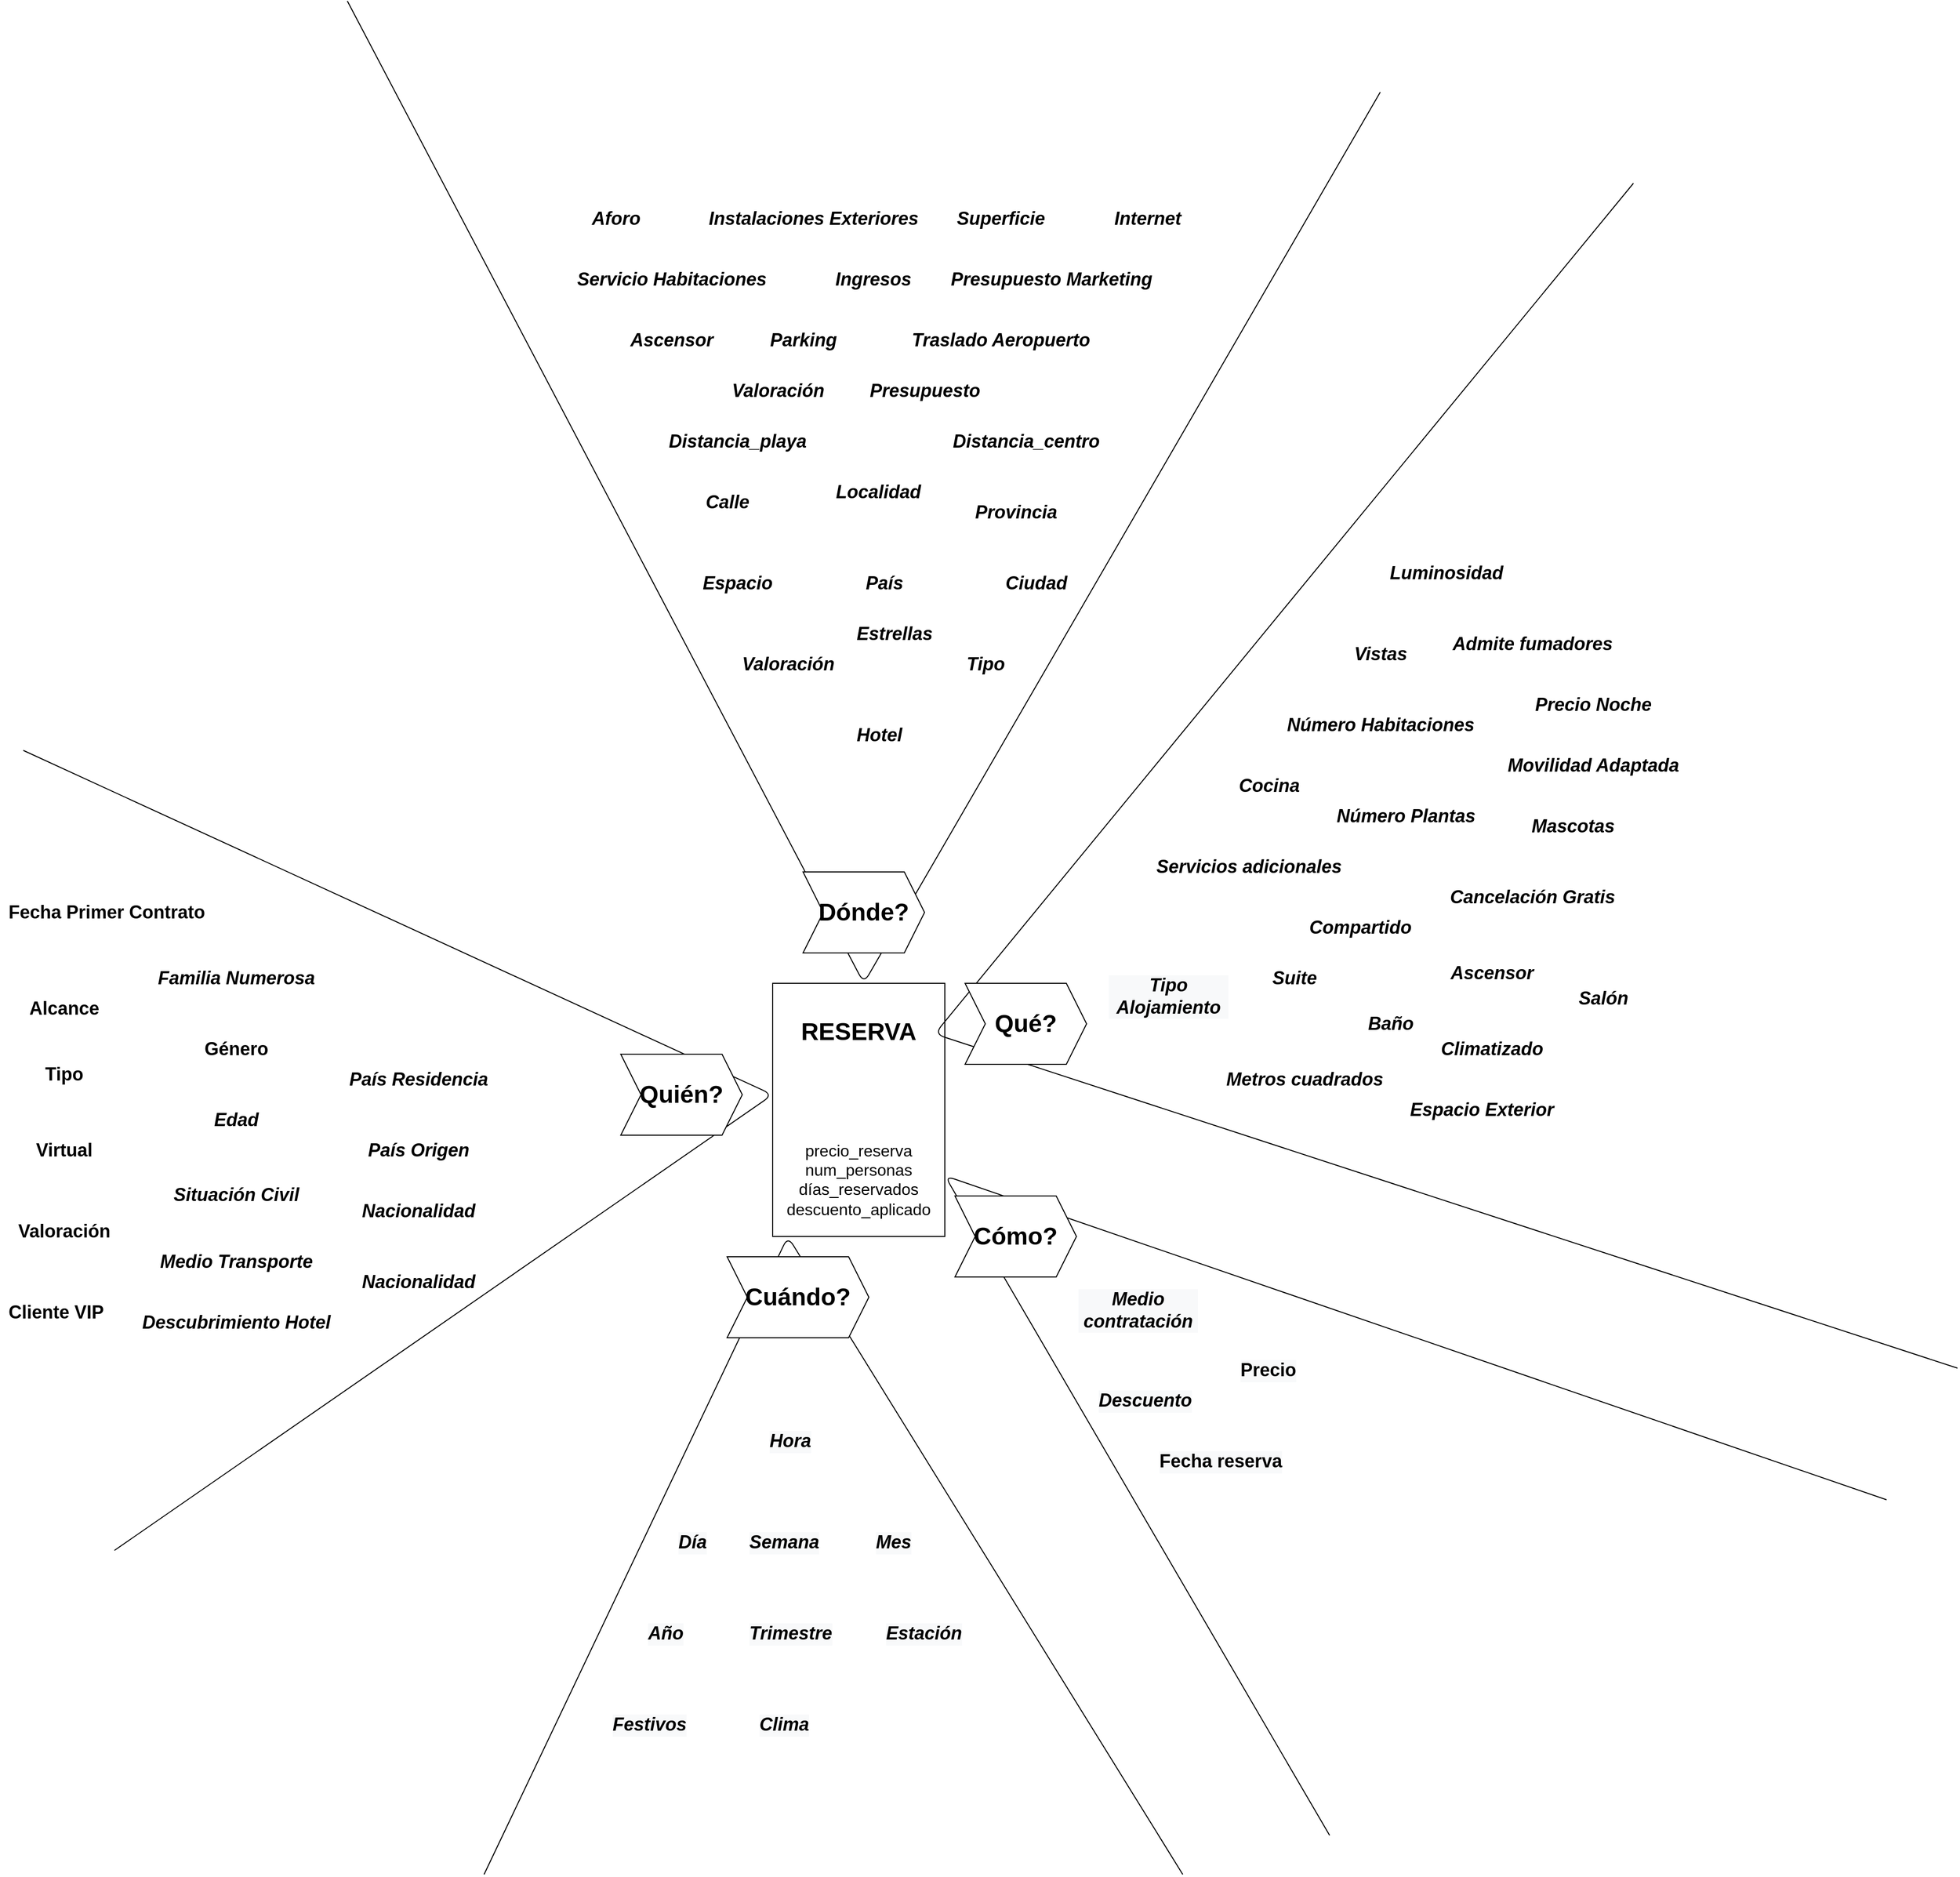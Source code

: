 <mxfile version="14.4.3" type="google"><diagram id="kAvsdeTJUNGIavybdQZy" name="Page-1"><mxGraphModel dx="3769" dy="2293" grid="1" gridSize="10" guides="1" tooltips="1" connect="1" arrows="1" fold="1" page="1" pageScale="1" pageWidth="827" pageHeight="1169" math="0" shadow="0"><root><mxCell id="0"/><mxCell id="1" parent="0"/><mxCell id="UvI_xZMXChz2GxHjHikw-1" value="&lt;h1&gt;RESERVA&lt;/h1&gt;&lt;div style=&quot;font-size: 16px&quot;&gt;&lt;br&gt;&lt;/div&gt;&lt;div style=&quot;font-size: 16px&quot;&gt;&lt;br&gt;&lt;/div&gt;&lt;div style=&quot;font-size: 16px&quot;&gt;&lt;br&gt;&lt;/div&gt;&lt;div style=&quot;font-size: 16px&quot;&gt;&lt;br&gt;&lt;/div&gt;&lt;div style=&quot;font-size: 16px&quot;&gt;precio_reserva&lt;/div&gt;&lt;div style=&quot;font-size: 16px&quot;&gt;num_personas&lt;/div&gt;&lt;div style=&quot;font-size: 16px&quot;&gt;días_reservados&lt;/div&gt;&lt;div style=&quot;font-size: 16px&quot;&gt;&lt;span&gt;descuento_aplicado&lt;/span&gt;&lt;br&gt;&lt;/div&gt;" style="rounded=0;whiteSpace=wrap;html=1;" parent="1" vertex="1"><mxGeometry x="350" y="350" width="170" height="250" as="geometry"/></mxCell><mxCell id="UvI_xZMXChz2GxHjHikw-2" value="" style="endArrow=none;html=1;" parent="1" edge="1"><mxGeometry width="50" height="50" relative="1" as="geometry"><mxPoint x="1520" y="730" as="sourcePoint"/><mxPoint x="1200" y="-440" as="targetPoint"/><Array as="points"><mxPoint x="510" y="400"/></Array></mxGeometry></mxCell><mxCell id="UvI_xZMXChz2GxHjHikw-5" value="&lt;h1&gt;Qué?&lt;/h1&gt;" style="shape=step;perimeter=stepPerimeter;whiteSpace=wrap;html=1;fixedSize=1;" parent="1" vertex="1"><mxGeometry x="540" y="350" width="120" height="80" as="geometry"/></mxCell><mxCell id="UvI_xZMXChz2GxHjHikw-10" value="" style="endArrow=none;html=1;" parent="1" edge="1"><mxGeometry width="50" height="50" relative="1" as="geometry"><mxPoint x="950" y="-530" as="sourcePoint"/><mxPoint x="-70" y="-620" as="targetPoint"/><Array as="points"><mxPoint x="440" y="350"/></Array></mxGeometry></mxCell><mxCell id="UvI_xZMXChz2GxHjHikw-12" value="&lt;h1&gt;Dónde?&lt;/h1&gt;" style="shape=step;perimeter=stepPerimeter;whiteSpace=wrap;html=1;fixedSize=1;" parent="1" vertex="1"><mxGeometry x="380" y="240" width="120" height="80" as="geometry"/></mxCell><mxCell id="UvI_xZMXChz2GxHjHikw-14" value="&lt;h2&gt;&lt;i&gt;Hotel&lt;/i&gt;&lt;/h2&gt;" style="text;html=1;align=center;verticalAlign=middle;resizable=0;points=[];autosize=1;" parent="1" vertex="1"><mxGeometry x="425" y="80" width="60" height="50" as="geometry"/></mxCell><mxCell id="UvI_xZMXChz2GxHjHikw-15" value="&lt;h2&gt;&lt;i&gt;País&lt;/i&gt;&lt;/h2&gt;" style="text;html=1;align=center;verticalAlign=middle;resizable=0;points=[];autosize=1;" parent="1" vertex="1"><mxGeometry x="435" y="-70" width="50" height="50" as="geometry"/></mxCell><mxCell id="UvI_xZMXChz2GxHjHikw-16" value="&lt;h2&gt;&lt;i&gt;Espacio&lt;/i&gt;&lt;/h2&gt;" style="text;html=1;align=center;verticalAlign=middle;resizable=0;points=[];autosize=1;" parent="1" vertex="1"><mxGeometry x="275" y="-70" width="80" height="50" as="geometry"/></mxCell><mxCell id="UvI_xZMXChz2GxHjHikw-17" value="&lt;h2&gt;&lt;i&gt;Distancia_playa&lt;/i&gt;&lt;/h2&gt;" style="text;html=1;align=center;verticalAlign=middle;resizable=0;points=[];autosize=1;" parent="1" vertex="1"><mxGeometry x="240" y="-210" width="150" height="50" as="geometry"/></mxCell><mxCell id="UvI_xZMXChz2GxHjHikw-18" value="&lt;h2&gt;&lt;i&gt;Distancia_centro&lt;/i&gt;&lt;/h2&gt;" style="text;html=1;align=center;verticalAlign=middle;resizable=0;points=[];autosize=1;" parent="1" vertex="1"><mxGeometry x="520" y="-210" width="160" height="50" as="geometry"/></mxCell><mxCell id="UvI_xZMXChz2GxHjHikw-20" value="&lt;h2&gt;&lt;i&gt;Valoración&lt;/i&gt;&lt;/h2&gt;" style="text;html=1;align=center;verticalAlign=middle;resizable=0;points=[];autosize=1;" parent="1" vertex="1"><mxGeometry x="310" y="10" width="110" height="50" as="geometry"/></mxCell><mxCell id="UvI_xZMXChz2GxHjHikw-22" value="&lt;h2&gt;&lt;i&gt;Tipo&lt;/i&gt;&lt;/h2&gt;" style="text;html=1;align=center;verticalAlign=middle;resizable=0;points=[];autosize=1;" parent="1" vertex="1"><mxGeometry x="535" y="10" width="50" height="50" as="geometry"/></mxCell><mxCell id="UvI_xZMXChz2GxHjHikw-23" value="&lt;h2&gt;&lt;i&gt;Ciudad&lt;/i&gt;&lt;/h2&gt;" style="text;html=1;align=center;verticalAlign=middle;resizable=0;points=[];autosize=1;" parent="1" vertex="1"><mxGeometry x="570" y="-70" width="80" height="50" as="geometry"/></mxCell><mxCell id="UvI_xZMXChz2GxHjHikw-25" value="&lt;h2&gt;&lt;br&gt;&lt;/h2&gt;" style="text;html=1;align=center;verticalAlign=middle;resizable=0;points=[];autosize=1;" parent="1" vertex="1"><mxGeometry x="950" y="370" width="20" height="50" as="geometry"/></mxCell><mxCell id="UvI_xZMXChz2GxHjHikw-27" value="" style="endArrow=none;html=1;" parent="1" edge="1"><mxGeometry width="50" height="50" relative="1" as="geometry"><mxPoint x="65" y="1230" as="sourcePoint"/><mxPoint x="755" y="1230" as="targetPoint"/><Array as="points"><mxPoint x="365" y="600"/></Array></mxGeometry></mxCell><mxCell id="UvI_xZMXChz2GxHjHikw-26" value="&lt;h1&gt;Cuándo?&lt;/h1&gt;" style="shape=step;perimeter=stepPerimeter;whiteSpace=wrap;html=1;fixedSize=1;" parent="1" vertex="1"><mxGeometry x="305" y="620" width="140" height="80" as="geometry"/></mxCell><mxCell id="UvI_xZMXChz2GxHjHikw-28" value="&lt;h2 style=&quot;color: rgb(0 , 0 , 0) ; font-family: &amp;#34;helvetica&amp;#34; ; letter-spacing: normal ; text-align: center ; text-indent: 0px ; text-transform: none ; word-spacing: 0px ; background-color: rgb(248 , 249 , 250)&quot;&gt;&lt;i&gt;Hora&lt;/i&gt;&lt;/h2&gt;&lt;div&gt;&lt;i&gt;&lt;br&gt;&lt;/i&gt;&lt;/div&gt;" style="text;whiteSpace=wrap;html=1;" parent="1" vertex="1"><mxGeometry x="345" y="770" width="120" height="60" as="geometry"/></mxCell><mxCell id="UvI_xZMXChz2GxHjHikw-29" value="&lt;h2 style=&quot;color: rgb(0 , 0 , 0) ; font-family: &amp;#34;helvetica&amp;#34; ; letter-spacing: normal ; text-align: center ; text-indent: 0px ; text-transform: none ; word-spacing: 0px ; background-color: rgb(248 , 249 , 250)&quot;&gt;&lt;i&gt;Día&lt;/i&gt;&lt;/h2&gt;" style="text;whiteSpace=wrap;html=1;" parent="1" vertex="1"><mxGeometry x="255" y="870" width="120" height="60" as="geometry"/></mxCell><mxCell id="UvI_xZMXChz2GxHjHikw-30" value="&lt;h2 style=&quot;color: rgb(0 , 0 , 0) ; font-family: &amp;#34;helvetica&amp;#34; ; letter-spacing: normal ; text-align: center ; text-indent: 0px ; text-transform: none ; word-spacing: 0px ; background-color: rgb(248 , 249 , 250)&quot;&gt;&lt;i&gt;Mes&lt;/i&gt;&lt;/h2&gt;" style="text;whiteSpace=wrap;html=1;" parent="1" vertex="1"><mxGeometry x="450" y="870" width="120" height="60" as="geometry"/></mxCell><mxCell id="UvI_xZMXChz2GxHjHikw-31" value="&lt;h2 style=&quot;color: rgb(0 , 0 , 0) ; font-family: &amp;#34;helvetica&amp;#34; ; letter-spacing: normal ; text-align: center ; text-indent: 0px ; text-transform: none ; word-spacing: 0px ; background-color: rgb(248 , 249 , 250)&quot;&gt;&lt;i&gt;Año&lt;/i&gt;&lt;/h2&gt;" style="text;whiteSpace=wrap;html=1;" parent="1" vertex="1"><mxGeometry x="225" y="960" width="120" height="60" as="geometry"/></mxCell><mxCell id="UvI_xZMXChz2GxHjHikw-32" value="&lt;h2 style=&quot;color: rgb(0 , 0 , 0) ; font-family: &amp;#34;helvetica&amp;#34; ; letter-spacing: normal ; text-align: center ; text-indent: 0px ; text-transform: none ; word-spacing: 0px ; background-color: rgb(248 , 249 , 250)&quot;&gt;&lt;i&gt;Trimestre&lt;/i&gt;&lt;/h2&gt;" style="text;whiteSpace=wrap;html=1;" parent="1" vertex="1"><mxGeometry x="325" y="960" width="120" height="60" as="geometry"/></mxCell><mxCell id="UvI_xZMXChz2GxHjHikw-33" value="&lt;h2 style=&quot;color: rgb(0 , 0 , 0) ; font-family: &amp;#34;helvetica&amp;#34; ; letter-spacing: normal ; text-align: center ; text-indent: 0px ; text-transform: none ; word-spacing: 0px ; background-color: rgb(248 , 249 , 250)&quot;&gt;&lt;i&gt;Estación&lt;/i&gt;&lt;/h2&gt;" style="text;whiteSpace=wrap;html=1;" parent="1" vertex="1"><mxGeometry x="460" y="960" width="120" height="60" as="geometry"/></mxCell><mxCell id="UvI_xZMXChz2GxHjHikw-34" value="&lt;h2 style=&quot;color: rgb(0 , 0 , 0) ; font-family: &amp;#34;helvetica&amp;#34; ; letter-spacing: normal ; text-align: center ; text-indent: 0px ; text-transform: none ; word-spacing: 0px ; background-color: rgb(248 , 249 , 250)&quot;&gt;&lt;i&gt;Semana&lt;/i&gt;&lt;/h2&gt;" style="text;whiteSpace=wrap;html=1;" parent="1" vertex="1"><mxGeometry x="325" y="870" width="120" height="60" as="geometry"/></mxCell><mxCell id="UvI_xZMXChz2GxHjHikw-36" value="" style="endArrow=none;html=1;" parent="1" edge="1"><mxGeometry width="50" height="50" relative="1" as="geometry"><mxPoint x="-390" y="120" as="sourcePoint"/><mxPoint x="-300" y="910" as="targetPoint"/><Array as="points"><mxPoint x="350" y="460"/></Array></mxGeometry></mxCell><mxCell id="UvI_xZMXChz2GxHjHikw-38" value="&lt;h1&gt;Quién?&lt;/h1&gt;" style="shape=step;perimeter=stepPerimeter;whiteSpace=wrap;html=1;fixedSize=1;" parent="1" vertex="1"><mxGeometry x="200" y="420" width="120" height="80" as="geometry"/></mxCell><mxCell id="UvI_xZMXChz2GxHjHikw-40" value="&lt;h2&gt;&lt;i&gt;País Residencia&lt;/i&gt;&lt;/h2&gt;" style="text;html=1;align=center;verticalAlign=middle;resizable=0;points=[];autosize=1;" parent="1" vertex="1"><mxGeometry x="-75" y="420" width="150" height="50" as="geometry"/></mxCell><mxCell id="UvI_xZMXChz2GxHjHikw-41" value="&lt;h2&gt;&lt;i&gt;Nacionalidad&lt;/i&gt;&lt;/h2&gt;" style="text;html=1;align=center;verticalAlign=middle;resizable=0;points=[];autosize=1;" parent="1" vertex="1"><mxGeometry x="-65" y="550" width="130" height="50" as="geometry"/></mxCell><mxCell id="UvI_xZMXChz2GxHjHikw-42" value="&lt;h2&gt;Género&lt;/h2&gt;" style="text;html=1;align=center;verticalAlign=middle;resizable=0;points=[];autosize=1;" parent="1" vertex="1"><mxGeometry x="-220" y="390" width="80" height="50" as="geometry"/></mxCell><mxCell id="UvI_xZMXChz2GxHjHikw-43" value="&lt;h2&gt;&lt;i&gt;Edad&lt;/i&gt;&lt;/h2&gt;" style="text;html=1;align=center;verticalAlign=middle;resizable=0;points=[];autosize=1;" parent="1" vertex="1"><mxGeometry x="-210" y="460" width="60" height="50" as="geometry"/></mxCell><mxCell id="UvI_xZMXChz2GxHjHikw-44" value="&lt;h2&gt;&lt;i&gt;Situación Civil&lt;/i&gt;&lt;/h2&gt;" style="text;html=1;align=center;verticalAlign=middle;resizable=0;points=[];autosize=1;" parent="1" vertex="1"><mxGeometry x="-250" y="534" width="140" height="50" as="geometry"/></mxCell><mxCell id="UvI_xZMXChz2GxHjHikw-45" value="&lt;h2&gt;&lt;i&gt;Medio Transporte&lt;/i&gt;&lt;/h2&gt;" style="text;html=1;align=center;verticalAlign=middle;resizable=0;points=[];autosize=1;" parent="1" vertex="1"><mxGeometry x="-265" y="600" width="170" height="50" as="geometry"/></mxCell><mxCell id="UvI_xZMXChz2GxHjHikw-46" value="&lt;h2&gt;&lt;i&gt;Familia Numerosa&lt;/i&gt;&lt;/h2&gt;" style="text;html=1;align=center;verticalAlign=middle;resizable=0;points=[];autosize=1;" parent="1" vertex="1"><mxGeometry x="-265" y="320" width="170" height="50" as="geometry"/></mxCell><mxCell id="UvI_xZMXChz2GxHjHikw-47" value="&lt;h2&gt;&lt;i&gt;Descubrimiento Hotel&lt;/i&gt;&lt;/h2&gt;" style="text;html=1;align=center;verticalAlign=middle;resizable=0;points=[];autosize=1;" parent="1" vertex="1"><mxGeometry x="-280" y="660" width="200" height="50" as="geometry"/></mxCell><mxCell id="UvI_xZMXChz2GxHjHikw-49" value="&lt;h2&gt;&lt;i&gt;País Origen&lt;/i&gt;&lt;/h2&gt;" style="text;html=1;align=center;verticalAlign=middle;resizable=0;points=[];autosize=1;" parent="1" vertex="1"><mxGeometry x="-60" y="490" width="120" height="50" as="geometry"/></mxCell><mxCell id="UvI_xZMXChz2GxHjHikw-50" value="&lt;h2&gt;&lt;i&gt;Nacionalidad&lt;/i&gt;&lt;/h2&gt;" style="text;html=1;align=center;verticalAlign=middle;resizable=0;points=[];autosize=1;" parent="1" vertex="1"><mxGeometry x="-65" y="620" width="130" height="50" as="geometry"/></mxCell><mxCell id="UvI_xZMXChz2GxHjHikw-51" value="" style="endArrow=none;html=1;" parent="1" edge="1"><mxGeometry width="50" height="50" relative="1" as="geometry"><mxPoint x="900" y="1191.429" as="sourcePoint"/><mxPoint x="1450" y="860" as="targetPoint"/><Array as="points"><mxPoint x="520" y="540"/></Array></mxGeometry></mxCell><mxCell id="UvI_xZMXChz2GxHjHikw-52" value="&lt;h1&gt;Cómo?&lt;/h1&gt;" style="shape=step;perimeter=stepPerimeter;whiteSpace=wrap;html=1;fixedSize=1;" parent="1" vertex="1"><mxGeometry x="530" y="560" width="120" height="80" as="geometry"/></mxCell><mxCell id="UvI_xZMXChz2GxHjHikw-53" value="&lt;h2 style=&quot;color: rgb(0 , 0 , 0) ; font-family: &amp;#34;helvetica&amp;#34; ; letter-spacing: normal ; text-align: center ; text-indent: 0px ; text-transform: none ; word-spacing: 0px ; background-color: rgb(248 , 249 , 250)&quot;&gt;&lt;i&gt;Medio contratación&lt;/i&gt;&lt;/h2&gt;" style="text;whiteSpace=wrap;html=1;" parent="1" vertex="1"><mxGeometry x="650" y="630" width="120" height="60" as="geometry"/></mxCell><mxCell id="UvI_xZMXChz2GxHjHikw-54" value="&lt;h2 style=&quot;color: rgb(0 , 0 , 0) ; font-family: &amp;#34;helvetica&amp;#34; ; letter-spacing: normal ; text-align: center ; text-indent: 0px ; text-transform: none ; word-spacing: 0px ; background-color: rgb(248 , 249 , 250)&quot;&gt;&lt;i&gt;Descuento&lt;/i&gt;&lt;/h2&gt;" style="text;whiteSpace=wrap;html=1;" parent="1" vertex="1"><mxGeometry x="670" y="730" width="120" height="60" as="geometry"/></mxCell><mxCell id="UvI_xZMXChz2GxHjHikw-55" value="&lt;h2 style=&quot;color: rgb(0 , 0 , 0) ; font-family: &amp;#34;helvetica&amp;#34; ; letter-spacing: normal ; text-align: center ; text-indent: 0px ; text-transform: none ; word-spacing: 0px ; background-color: rgb(248 , 249 , 250)&quot;&gt;Precio&lt;/h2&gt;" style="text;whiteSpace=wrap;html=1;" parent="1" vertex="1"><mxGeometry x="810" y="700" width="120" height="60" as="geometry"/></mxCell><mxCell id="UvI_xZMXChz2GxHjHikw-56" value="&lt;h2 style=&quot;color: rgb(0 , 0 , 0) ; font-family: &amp;#34;helvetica&amp;#34; ; letter-spacing: normal ; text-align: center ; text-indent: 0px ; text-transform: none ; word-spacing: 0px ; background-color: rgb(248 , 249 , 250)&quot;&gt;Fecha reserva&lt;/h2&gt;" style="text;whiteSpace=wrap;html=1;" parent="1" vertex="1"><mxGeometry x="730" y="790" width="210" height="60" as="geometry"/></mxCell><mxCell id="UvI_xZMXChz2GxHjHikw-57" value="&lt;h2&gt;&lt;i&gt;Servicios adicionales&lt;/i&gt;&lt;/h2&gt;" style="text;html=1;align=center;verticalAlign=middle;resizable=0;points=[];autosize=1;" parent="1" vertex="1"><mxGeometry x="720" y="210" width="200" height="50" as="geometry"/></mxCell><mxCell id="UvI_xZMXChz2GxHjHikw-58" value="&lt;h2&gt;&lt;i&gt;Metros cuadrados&lt;/i&gt;&lt;/h2&gt;" style="text;html=1;align=center;verticalAlign=middle;resizable=0;points=[];autosize=1;" parent="1" vertex="1"><mxGeometry x="790" y="420" width="170" height="50" as="geometry"/></mxCell><mxCell id="UvI_xZMXChz2GxHjHikw-59" value="&lt;h2 style=&quot;color: rgb(0 , 0 , 0) ; font-family: &amp;#34;helvetica&amp;#34; ; letter-spacing: normal ; text-align: center ; text-indent: 0px ; text-transform: none ; word-spacing: 0px ; background-color: rgb(248 , 249 , 250)&quot;&gt;&lt;i&gt;Tipo Alojamiento&lt;/i&gt;&lt;/h2&gt;" style="text;whiteSpace=wrap;html=1;" parent="1" vertex="1"><mxGeometry x="680" y="320" width="120" height="60" as="geometry"/></mxCell><mxCell id="UvI_xZMXChz2GxHjHikw-60" value="&lt;h2&gt;&lt;i&gt;Calle&lt;/i&gt;&lt;/h2&gt;" style="text;html=1;align=center;verticalAlign=middle;resizable=0;points=[];autosize=1;" parent="1" vertex="1"><mxGeometry x="275" y="-150" width="60" height="50" as="geometry"/></mxCell><mxCell id="UvI_xZMXChz2GxHjHikw-61" value="&lt;h2&gt;&lt;i&gt;Localidad&lt;/i&gt;&lt;/h2&gt;" style="text;html=1;align=center;verticalAlign=middle;resizable=0;points=[];autosize=1;" parent="1" vertex="1"><mxGeometry x="404" y="-160" width="100" height="50" as="geometry"/></mxCell><mxCell id="UvI_xZMXChz2GxHjHikw-62" value="&lt;h2&gt;&lt;i&gt;Provincia&lt;/i&gt;&lt;/h2&gt;" style="text;html=1;align=center;verticalAlign=middle;resizable=0;points=[];autosize=1;" parent="1" vertex="1"><mxGeometry x="540" y="-140" width="100" height="50" as="geometry"/></mxCell><mxCell id="UvI_xZMXChz2GxHjHikw-73" value="&lt;h2 style=&quot;color: rgb(0 , 0 , 0) ; font-family: &amp;#34;helvetica&amp;#34; ; letter-spacing: normal ; text-align: center ; text-indent: 0px ; text-transform: none ; word-spacing: 0px ; background-color: rgb(248 , 249 , 250)&quot;&gt;&lt;br&gt;&lt;/h2&gt;" style="text;whiteSpace=wrap;html=1;" parent="1" vertex="1"><mxGeometry x="235" y="1050" width="120" height="60" as="geometry"/></mxCell><mxCell id="UvI_xZMXChz2GxHjHikw-74" value="&lt;h2 style=&quot;color: rgb(0 , 0 , 0) ; font-family: &amp;#34;helvetica&amp;#34; ; letter-spacing: normal ; text-align: center ; text-indent: 0px ; text-transform: none ; word-spacing: 0px ; background-color: rgb(248 , 249 , 250)&quot;&gt;&lt;i&gt;Festivos&lt;/i&gt;&lt;/h2&gt;" style="text;whiteSpace=wrap;html=1;" parent="1" vertex="1"><mxGeometry x="190" y="1050" width="120" height="60" as="geometry"/></mxCell><mxCell id="UvI_xZMXChz2GxHjHikw-75" value="&lt;h2 style=&quot;color: rgb(0 , 0 , 0) ; font-family: &amp;#34;helvetica&amp;#34; ; letter-spacing: normal ; text-align: center ; text-indent: 0px ; text-transform: none ; word-spacing: 0px ; background-color: rgb(248 , 249 , 250)&quot;&gt;&lt;i&gt;Clima&lt;/i&gt;&lt;/h2&gt;" style="text;whiteSpace=wrap;html=1;" parent="1" vertex="1"><mxGeometry x="335" y="1050" width="120" height="60" as="geometry"/></mxCell><mxCell id="UvI_xZMXChz2GxHjHikw-77" value="&lt;h2&gt;&lt;i&gt;Ascensor&lt;/i&gt;&lt;/h2&gt;" style="text;html=1;align=center;verticalAlign=middle;resizable=0;points=[];autosize=1;" parent="1" vertex="1"><mxGeometry x="200" y="-310" width="100" height="50" as="geometry"/></mxCell><mxCell id="UvI_xZMXChz2GxHjHikw-78" value="&lt;h2&gt;&lt;i&gt;Parking&lt;/i&gt;&lt;/h2&gt;" style="text;html=1;align=center;verticalAlign=middle;resizable=0;points=[];autosize=1;" parent="1" vertex="1"><mxGeometry x="340" y="-310" width="80" height="50" as="geometry"/></mxCell><mxCell id="UvI_xZMXChz2GxHjHikw-79" value="&lt;h2&gt;&lt;i&gt;Traslado Aeropuerto&lt;/i&gt;&lt;/h2&gt;" style="text;html=1;align=center;verticalAlign=middle;resizable=0;points=[];autosize=1;" parent="1" vertex="1"><mxGeometry x="480" y="-310" width="190" height="50" as="geometry"/></mxCell><mxCell id="UvI_xZMXChz2GxHjHikw-80" value="&lt;h2&gt;&lt;i&gt;Valoración&lt;/i&gt;&lt;/h2&gt;" style="text;html=1;align=center;verticalAlign=middle;resizable=0;points=[];autosize=1;" parent="1" vertex="1"><mxGeometry x="300" y="-260" width="110" height="50" as="geometry"/></mxCell><mxCell id="UvI_xZMXChz2GxHjHikw-81" value="&lt;h2&gt;&lt;i&gt;Presupuesto&lt;/i&gt;&lt;/h2&gt;" style="text;html=1;align=center;verticalAlign=middle;resizable=0;points=[];autosize=1;" parent="1" vertex="1"><mxGeometry x="440" y="-260" width="120" height="50" as="geometry"/></mxCell><mxCell id="UvI_xZMXChz2GxHjHikw-82" value="&lt;h2&gt;&lt;i&gt;Servicio Habitaciones&lt;/i&gt;&lt;/h2&gt;" style="text;html=1;align=center;verticalAlign=middle;resizable=0;points=[];autosize=1;" parent="1" vertex="1"><mxGeometry x="150" y="-370" width="200" height="50" as="geometry"/></mxCell><mxCell id="UvI_xZMXChz2GxHjHikw-83" value="&lt;h2&gt;&lt;i&gt;Ingresos&lt;/i&gt;&lt;/h2&gt;" style="text;html=1;align=center;verticalAlign=middle;resizable=0;points=[];autosize=1;" parent="1" vertex="1"><mxGeometry x="404" y="-370" width="90" height="50" as="geometry"/></mxCell><mxCell id="UvI_xZMXChz2GxHjHikw-84" value="&lt;h2&gt;&lt;i&gt;Presupuesto Marketing&lt;/i&gt;&lt;/h2&gt;" style="text;html=1;align=center;verticalAlign=middle;resizable=0;points=[];autosize=1;" parent="1" vertex="1"><mxGeometry x="520" y="-370" width="210" height="50" as="geometry"/></mxCell><mxCell id="UvI_xZMXChz2GxHjHikw-85" value="&lt;h2&gt;&lt;i&gt;Suite&lt;/i&gt;&lt;/h2&gt;" style="text;html=1;align=center;verticalAlign=middle;resizable=0;points=[];autosize=1;" parent="1" vertex="1"><mxGeometry x="835" y="320" width="60" height="50" as="geometry"/></mxCell><mxCell id="UvI_xZMXChz2GxHjHikw-86" value="&lt;h2&gt;&lt;i&gt;Compartido&lt;/i&gt;&lt;/h2&gt;" style="text;html=1;align=center;verticalAlign=middle;resizable=0;points=[];autosize=1;" parent="1" vertex="1"><mxGeometry x="870" y="270" width="120" height="50" as="geometry"/></mxCell><mxCell id="UvI_xZMXChz2GxHjHikw-87" value="&lt;h2&gt;&lt;i&gt;Baño&lt;/i&gt;&lt;/h2&gt;" style="text;html=1;align=center;verticalAlign=middle;resizable=0;points=[];autosize=1;" parent="1" vertex="1"><mxGeometry x="930" y="365" width="60" height="50" as="geometry"/></mxCell><mxCell id="UvI_xZMXChz2GxHjHikw-88" value="&lt;h2&gt;&lt;i&gt;Cocina&lt;/i&gt;&lt;/h2&gt;" style="text;html=1;align=center;verticalAlign=middle;resizable=0;points=[];autosize=1;" parent="1" vertex="1"><mxGeometry x="800" y="130" width="80" height="50" as="geometry"/></mxCell><mxCell id="UvI_xZMXChz2GxHjHikw-89" value="&lt;h2&gt;&lt;i&gt;Número Habitaciones&lt;/i&gt;&lt;/h2&gt;" style="text;html=1;align=center;verticalAlign=middle;resizable=0;points=[];autosize=1;" parent="1" vertex="1"><mxGeometry x="850" y="70" width="200" height="50" as="geometry"/></mxCell><mxCell id="UvI_xZMXChz2GxHjHikw-90" value="&lt;h2&gt;&lt;i&gt;Número Plantas&lt;/i&gt;&lt;/h2&gt;" style="text;html=1;align=center;verticalAlign=middle;resizable=0;points=[];autosize=1;" parent="1" vertex="1"><mxGeometry x="900" y="160" width="150" height="50" as="geometry"/></mxCell><mxCell id="UvI_xZMXChz2GxHjHikw-91" value="&lt;h2&gt;&lt;i&gt;Ascensor&lt;/i&gt;&lt;/h2&gt;" style="text;html=1;align=center;verticalAlign=middle;resizable=0;points=[];autosize=1;" parent="1" vertex="1"><mxGeometry x="1010" y="315" width="100" height="50" as="geometry"/></mxCell><mxCell id="UvI_xZMXChz2GxHjHikw-92" value="&lt;h2&gt;Alcance&lt;/h2&gt;" style="text;html=1;align=center;verticalAlign=middle;resizable=0;points=[];autosize=1;" parent="1" vertex="1"><mxGeometry x="-390" y="350" width="80" height="50" as="geometry"/></mxCell><mxCell id="UvI_xZMXChz2GxHjHikw-93" value="&lt;h2&gt;Tipo&lt;/h2&gt;" style="text;html=1;align=center;verticalAlign=middle;resizable=0;points=[];autosize=1;" parent="1" vertex="1"><mxGeometry x="-375" y="415" width="50" height="50" as="geometry"/></mxCell><mxCell id="UvI_xZMXChz2GxHjHikw-94" value="&lt;h2&gt;Virtual&lt;/h2&gt;" style="text;html=1;align=center;verticalAlign=middle;resizable=0;points=[];autosize=1;" parent="1" vertex="1"><mxGeometry x="-385" y="490" width="70" height="50" as="geometry"/></mxCell><mxCell id="UvI_xZMXChz2GxHjHikw-95" value="&lt;h2&gt;Valoración&lt;/h2&gt;" style="text;html=1;align=center;verticalAlign=middle;resizable=0;points=[];autosize=1;" parent="1" vertex="1"><mxGeometry x="-405" y="570" width="110" height="50" as="geometry"/></mxCell><mxCell id="UvI_xZMXChz2GxHjHikw-96" value="&lt;h2&gt;Cliente VIP&lt;/h2&gt;" style="text;html=1;align=center;verticalAlign=middle;resizable=0;points=[];autosize=1;" parent="1" vertex="1"><mxGeometry x="-413" y="650" width="110" height="50" as="geometry"/></mxCell><mxCell id="UvI_xZMXChz2GxHjHikw-97" value="&lt;h2&gt;Fecha Primer Contrato&lt;/h2&gt;" style="text;html=1;align=center;verticalAlign=middle;resizable=0;points=[];autosize=1;" parent="1" vertex="1"><mxGeometry x="-413" y="255" width="210" height="50" as="geometry"/></mxCell><mxCell id="UvI_xZMXChz2GxHjHikw-99" value="&lt;h2&gt;&lt;i&gt;Cancelación Gratis&lt;/i&gt;&lt;/h2&gt;" style="text;html=1;align=center;verticalAlign=middle;resizable=0;points=[];autosize=1;" parent="1" vertex="1"><mxGeometry x="1010" y="240" width="180" height="50" as="geometry"/></mxCell><mxCell id="UvI_xZMXChz2GxHjHikw-100" value="&lt;h2&gt;&lt;i&gt;Estrellas&lt;/i&gt;&lt;/h2&gt;" style="text;html=1;align=center;verticalAlign=middle;resizable=0;points=[];autosize=1;" parent="1" vertex="1"><mxGeometry x="425" y="-20" width="90" height="50" as="geometry"/></mxCell><mxCell id="UvI_xZMXChz2GxHjHikw-102" value="&lt;h2&gt;&lt;i&gt;Aforo&lt;/i&gt;&lt;/h2&gt;" style="text;html=1;align=center;verticalAlign=middle;resizable=0;points=[];autosize=1;" parent="1" vertex="1"><mxGeometry x="165" y="-430" width="60" height="50" as="geometry"/></mxCell><mxCell id="UvI_xZMXChz2GxHjHikw-103" value="&lt;h2&gt;&lt;i&gt;Instalaciones Exteriores&lt;/i&gt;&lt;/h2&gt;" style="text;html=1;align=center;verticalAlign=middle;resizable=0;points=[];autosize=1;" parent="1" vertex="1"><mxGeometry x="280" y="-430" width="220" height="50" as="geometry"/></mxCell><mxCell id="UvI_xZMXChz2GxHjHikw-104" value="&lt;h2&gt;&lt;i&gt;Superficie&lt;/i&gt;&lt;/h2&gt;" style="text;html=1;align=center;verticalAlign=middle;resizable=0;points=[];autosize=1;" parent="1" vertex="1"><mxGeometry x="525" y="-430" width="100" height="50" as="geometry"/></mxCell><mxCell id="UvI_xZMXChz2GxHjHikw-105" value="&lt;h2&gt;&lt;i&gt;Internet&lt;/i&gt;&lt;/h2&gt;" style="text;html=1;align=center;verticalAlign=middle;resizable=0;points=[];autosize=1;" parent="1" vertex="1"><mxGeometry x="680" y="-430" width="80" height="50" as="geometry"/></mxCell><mxCell id="UvI_xZMXChz2GxHjHikw-106" value="&lt;h2&gt;&lt;i&gt;Vistas&lt;/i&gt;&lt;/h2&gt;" style="text;html=1;align=center;verticalAlign=middle;resizable=0;points=[];autosize=1;" parent="1" vertex="1"><mxGeometry x="915" width="70" height="50" as="geometry"/></mxCell><mxCell id="UvI_xZMXChz2GxHjHikw-107" value="&lt;h2&gt;&lt;i&gt;Climatizado&lt;/i&gt;&lt;/h2&gt;" style="text;html=1;align=center;verticalAlign=middle;resizable=0;points=[];autosize=1;" parent="1" vertex="1"><mxGeometry x="1000" y="390" width="120" height="50" as="geometry"/></mxCell><mxCell id="UvI_xZMXChz2GxHjHikw-108" value="&lt;h2&gt;&lt;i&gt;Espacio Exterior&lt;/i&gt;&lt;/h2&gt;" style="text;html=1;align=center;verticalAlign=middle;resizable=0;points=[];autosize=1;" parent="1" vertex="1"><mxGeometry x="970" y="450" width="160" height="50" as="geometry"/></mxCell><mxCell id="UvI_xZMXChz2GxHjHikw-109" value="&lt;h2&gt;&lt;i&gt;Mascotas&lt;/i&gt;&lt;/h2&gt;" style="text;html=1;align=center;verticalAlign=middle;resizable=0;points=[];autosize=1;" parent="1" vertex="1"><mxGeometry x="1090" y="170" width="100" height="50" as="geometry"/></mxCell><mxCell id="UvI_xZMXChz2GxHjHikw-110" value="&lt;h2&gt;&lt;i&gt;Movilidad Adaptada&lt;/i&gt;&lt;/h2&gt;" style="text;html=1;align=center;verticalAlign=middle;resizable=0;points=[];autosize=1;" parent="1" vertex="1"><mxGeometry x="1070" y="110" width="180" height="50" as="geometry"/></mxCell><mxCell id="UvI_xZMXChz2GxHjHikw-111" value="&lt;h2&gt;&lt;i&gt;Precio Noche&lt;/i&gt;&lt;/h2&gt;" style="text;html=1;align=center;verticalAlign=middle;resizable=0;points=[];autosize=1;" parent="1" vertex="1"><mxGeometry x="1095" y="50" width="130" height="50" as="geometry"/></mxCell><mxCell id="UvI_xZMXChz2GxHjHikw-112" value="&lt;h2&gt;&lt;i&gt;Admite fumadores&lt;/i&gt;&lt;/h2&gt;" style="text;html=1;align=center;verticalAlign=middle;resizable=0;points=[];autosize=1;" parent="1" vertex="1"><mxGeometry x="1015" y="-10" width="170" height="50" as="geometry"/></mxCell><mxCell id="UvI_xZMXChz2GxHjHikw-113" value="&lt;h2&gt;&lt;i&gt;Luminosidad&lt;/i&gt;&lt;/h2&gt;" style="text;html=1;align=center;verticalAlign=middle;resizable=0;points=[];autosize=1;" parent="1" vertex="1"><mxGeometry x="950" y="-80" width="130" height="50" as="geometry"/></mxCell><mxCell id="UvI_xZMXChz2GxHjHikw-114" value="&lt;h2&gt;&lt;i&gt;Salón&lt;/i&gt;&lt;/h2&gt;" style="text;html=1;align=center;verticalAlign=middle;resizable=0;points=[];autosize=1;" parent="1" vertex="1"><mxGeometry x="1140" y="340" width="60" height="50" as="geometry"/></mxCell></root></mxGraphModel></diagram></mxfile>